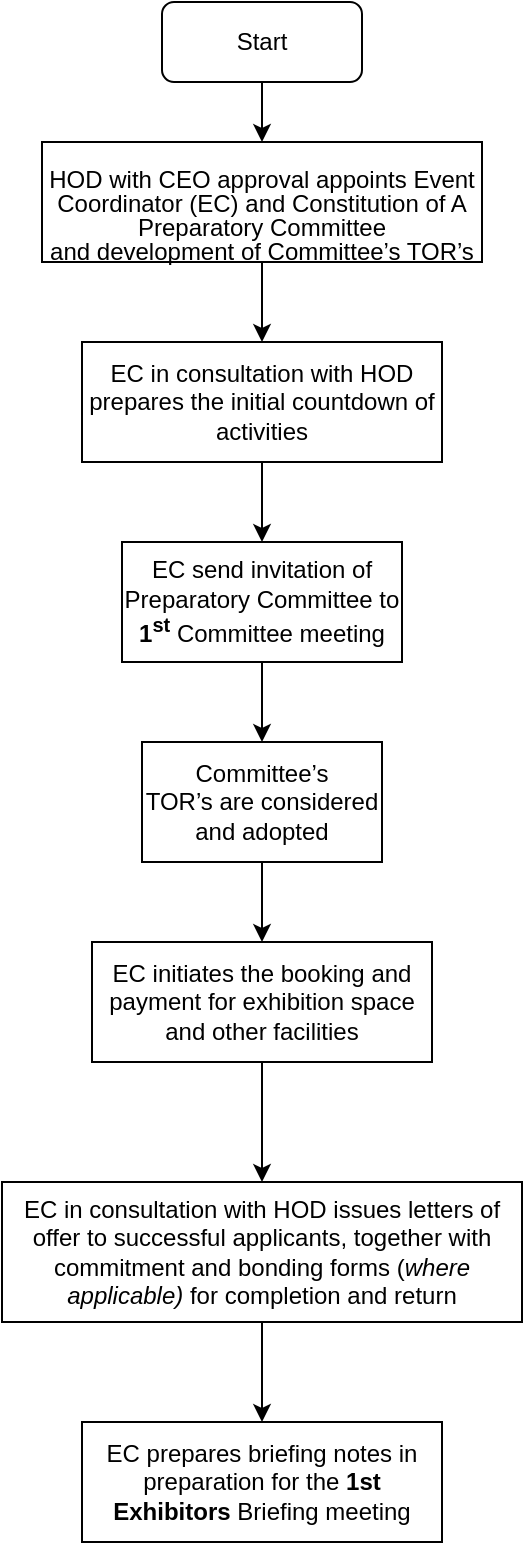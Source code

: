 <mxfile version="13.6.6" type="github">
  <diagram id="T99PzUVAFDoQMoi26orQ" name="Page-1">
    <mxGraphModel dx="1038" dy="547" grid="1" gridSize="10" guides="1" tooltips="1" connect="1" arrows="1" fold="1" page="1" pageScale="1" pageWidth="1169" pageHeight="827" math="0" shadow="0">
      <root>
        <mxCell id="0" />
        <mxCell id="1" parent="0" />
        <mxCell id="MGRTIfC5R2zvSQsZUkEv-1" value="Start" style="rounded=1;whiteSpace=wrap;html=1;" vertex="1" parent="1">
          <mxGeometry x="120" y="30" width="100" height="40" as="geometry" />
        </mxCell>
        <mxCell id="MGRTIfC5R2zvSQsZUkEv-5" value="" style="edgeStyle=orthogonalEdgeStyle;rounded=0;orthogonalLoop=1;jettySize=auto;html=1;" edge="1" parent="1" source="MGRTIfC5R2zvSQsZUkEv-2" target="MGRTIfC5R2zvSQsZUkEv-4">
          <mxGeometry relative="1" as="geometry" />
        </mxCell>
        <mxCell id="MGRTIfC5R2zvSQsZUkEv-2" value="&lt;br/&gt;&lt;p style=&quot;margin-bottom: 0in ; line-height: 100%&quot;&gt;&lt;font face=&quot;Arial, serif&quot;&gt;HOD with CEO approval appoints Event Coordinator (EC) and Constitution of A Preparatory Committee&lt;br/&gt; and development of Committee’s TOR’s&lt;/font&gt;&lt;/p&gt;&lt;br/&gt;" style="rounded=0;whiteSpace=wrap;html=1;" vertex="1" parent="1">
          <mxGeometry x="60" y="100" width="220" height="60" as="geometry" />
        </mxCell>
        <mxCell id="MGRTIfC5R2zvSQsZUkEv-3" value="" style="endArrow=classic;html=1;exitX=0.5;exitY=1;exitDx=0;exitDy=0;" edge="1" parent="1" source="MGRTIfC5R2zvSQsZUkEv-1" target="MGRTIfC5R2zvSQsZUkEv-2">
          <mxGeometry width="50" height="50" relative="1" as="geometry">
            <mxPoint x="370" y="210" as="sourcePoint" />
            <mxPoint x="420" y="160" as="targetPoint" />
          </mxGeometry>
        </mxCell>
        <mxCell id="MGRTIfC5R2zvSQsZUkEv-7" value="" style="edgeStyle=orthogonalEdgeStyle;rounded=0;orthogonalLoop=1;jettySize=auto;html=1;" edge="1" parent="1" source="MGRTIfC5R2zvSQsZUkEv-4" target="MGRTIfC5R2zvSQsZUkEv-6">
          <mxGeometry relative="1" as="geometry" />
        </mxCell>
        <mxCell id="MGRTIfC5R2zvSQsZUkEv-4" value="&lt;font face=&quot;Arial, serif&quot;&gt;EC in consultation with HOD prepares the initial &lt;/font&gt;&lt;font face=&quot;Arial, serif&quot;&gt;countdown&lt;/font&gt;&lt;font face=&quot;Arial, serif&quot;&gt; of activities&lt;/font&gt;" style="whiteSpace=wrap;html=1;rounded=0;" vertex="1" parent="1">
          <mxGeometry x="80" y="200" width="180" height="60" as="geometry" />
        </mxCell>
        <mxCell id="MGRTIfC5R2zvSQsZUkEv-9" value="" style="edgeStyle=orthogonalEdgeStyle;rounded=0;orthogonalLoop=1;jettySize=auto;html=1;" edge="1" parent="1" source="MGRTIfC5R2zvSQsZUkEv-6" target="MGRTIfC5R2zvSQsZUkEv-8">
          <mxGeometry relative="1" as="geometry" />
        </mxCell>
        <mxCell id="MGRTIfC5R2zvSQsZUkEv-6" value="&lt;font face=&quot;Arial, serif&quot;&gt;&lt;span lang=&quot;en-GB&quot;&gt;EC send invitation&lt;/span&gt;&lt;/font&gt;&lt;font face=&quot;Arial, serif&quot;&gt;&lt;span lang=&quot;en-GB&quot;&gt; of &lt;/span&gt;&lt;/font&gt;&lt;font face=&quot;Arial, serif&quot;&gt;&lt;span lang=&quot;en-US&quot;&gt;Preparatory Committee to &lt;/span&gt;&lt;/font&gt;&lt;font face=&quot;Arial, serif&quot;&gt;&lt;span lang=&quot;en-US&quot;&gt;&lt;b&gt;1&lt;/b&gt;&lt;/span&gt;&lt;/font&gt;&lt;sup&gt;&lt;font face=&quot;Arial, serif&quot;&gt;&lt;span lang=&quot;en-US&quot;&gt;&lt;b&gt;st&lt;/b&gt;&lt;/span&gt;&lt;/font&gt;&lt;/sup&gt;&lt;font face=&quot;Arial, serif&quot;&gt;&lt;b&gt; &lt;/b&gt;&lt;span lang=&quot;en-US&quot;&gt;Committee meeting&lt;/span&gt;&lt;/font&gt;" style="whiteSpace=wrap;html=1;rounded=0;" vertex="1" parent="1">
          <mxGeometry x="100" y="300" width="140" height="60" as="geometry" />
        </mxCell>
        <mxCell id="MGRTIfC5R2zvSQsZUkEv-11" value="" style="edgeStyle=orthogonalEdgeStyle;rounded=0;orthogonalLoop=1;jettySize=auto;html=1;" edge="1" parent="1" source="MGRTIfC5R2zvSQsZUkEv-8" target="MGRTIfC5R2zvSQsZUkEv-10">
          <mxGeometry relative="1" as="geometry" />
        </mxCell>
        <mxCell id="MGRTIfC5R2zvSQsZUkEv-8" value="&lt;font face=&quot;Arial, serif&quot;&gt;Committee’s&lt;br/&gt;TOR’s are considered and adopted&lt;/font&gt;&lt;br/&gt;" style="whiteSpace=wrap;html=1;rounded=0;" vertex="1" parent="1">
          <mxGeometry x="110" y="400" width="120" height="60" as="geometry" />
        </mxCell>
        <mxCell id="MGRTIfC5R2zvSQsZUkEv-13" value="" style="edgeStyle=orthogonalEdgeStyle;rounded=0;orthogonalLoop=1;jettySize=auto;html=1;" edge="1" parent="1" source="MGRTIfC5R2zvSQsZUkEv-10" target="MGRTIfC5R2zvSQsZUkEv-12">
          <mxGeometry relative="1" as="geometry" />
        </mxCell>
        <mxCell id="MGRTIfC5R2zvSQsZUkEv-10" value="&lt;font face=&quot;Arial, serif&quot;&gt;EC initiates the booking and payment for  exhibition space&lt;/font&gt;&lt;font face=&quot;Arial, serif&quot;&gt; and other facilities&lt;br&gt;&lt;/font&gt;" style="whiteSpace=wrap;html=1;rounded=0;" vertex="1" parent="1">
          <mxGeometry x="85" y="500" width="170" height="60" as="geometry" />
        </mxCell>
        <mxCell id="MGRTIfC5R2zvSQsZUkEv-15" value="" style="edgeStyle=orthogonalEdgeStyle;rounded=0;orthogonalLoop=1;jettySize=auto;html=1;" edge="1" parent="1" source="MGRTIfC5R2zvSQsZUkEv-12" target="MGRTIfC5R2zvSQsZUkEv-14">
          <mxGeometry relative="1" as="geometry" />
        </mxCell>
        <mxCell id="MGRTIfC5R2zvSQsZUkEv-12" value="&lt;font face=&quot;Arial, serif&quot;&gt;&lt;span lang=&quot;en-US&quot;&gt;EC&lt;/span&gt;&lt;/font&gt;&lt;font face=&quot;Arial, serif&quot;&gt; in consultation with HOD issues letters of offer to successful applicants, together with commitment and bonding forms (&lt;/font&gt;&lt;font face=&quot;Arial, serif&quot;&gt;&lt;i&gt;where applicable)&lt;/i&gt;&lt;/font&gt;&lt;font face=&quot;Arial, serif&quot;&gt; for completion and return&lt;/font&gt;" style="whiteSpace=wrap;html=1;rounded=0;" vertex="1" parent="1">
          <mxGeometry x="40" y="620" width="260" height="70" as="geometry" />
        </mxCell>
        <mxCell id="MGRTIfC5R2zvSQsZUkEv-14" value="&lt;font face=&quot;Arial, serif&quot;&gt;&lt;span lang=&quot;en-US&quot;&gt;EC&lt;/span&gt;&lt;/font&gt;&lt;font face=&quot;Arial, serif&quot;&gt; prepares briefing notes in preparation for the &lt;/font&gt;&lt;font face=&quot;Arial, serif&quot;&gt;&lt;b&gt;1st&lt;/b&gt;&lt;/font&gt;&lt;font face=&quot;Arial, serif&quot;&gt;&lt;b&gt; Exhibitors&lt;/b&gt;&lt;/font&gt;&lt;font face=&quot;Arial, serif&quot;&gt; Briefing meeting&lt;/font&gt;" style="whiteSpace=wrap;html=1;rounded=0;" vertex="1" parent="1">
          <mxGeometry x="80" y="740" width="180" height="60" as="geometry" />
        </mxCell>
      </root>
    </mxGraphModel>
  </diagram>
</mxfile>
